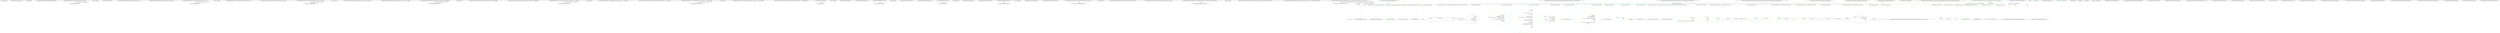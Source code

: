 digraph  {
n0 [cluster="lambda expression", label="Entry lambda expression", span="29-29"];
n1 [cluster="lambda expression", label="new BackgroundJobClient(JobStorage.Current)", span="29-29"];
n2 [cluster="lambda expression", label="Exit lambda expression", span="29-29"];
n3 [cluster="Hangfire.BackgroundJobClient.BackgroundJobClient(Hangfire.JobStorage)", label="Entry Hangfire.BackgroundJobClient.BackgroundJobClient(Hangfire.JobStorage)", span="48-48"];
n4 [cluster="Hangfire.BackgroundJob.Enqueue(System.Linq.Expressions.Expression<System.Action>)", label="Entry Hangfire.BackgroundJob.Enqueue(System.Linq.Expressions.Expression<System.Action>)", span="61-61"];
n5 [cluster="Hangfire.BackgroundJob.Enqueue(System.Linq.Expressions.Expression<System.Action>)", label="var client = ClientFactory()", span="63-63"];
n6 [cluster="Hangfire.BackgroundJob.Enqueue(System.Linq.Expressions.Expression<System.Action>)", label="return client.Enqueue(methodCall);", span="64-64"];
n8 [cluster="System.Func<TResult>.Invoke()", label="Entry System.Func<TResult>.Invoke()", span="0-0"];
n7 [cluster="Hangfire.BackgroundJob.Enqueue(System.Linq.Expressions.Expression<System.Action>)", label="Exit Hangfire.BackgroundJob.Enqueue(System.Linq.Expressions.Expression<System.Action>)", span="61-61"];
n9 [cluster="Hangfire.IBackgroundJobClient.Enqueue(System.Linq.Expressions.Expression<System.Action>)", label="Entry Hangfire.IBackgroundJobClient.Enqueue(System.Linq.Expressions.Expression<System.Action>)", span="36-36"];
n10 [cluster="Hangfire.BackgroundJob.Enqueue<T>(System.Linq.Expressions.Expression<System.Action<T>>)", label="Entry Hangfire.BackgroundJob.Enqueue<T>(System.Linq.Expressions.Expression<System.Action<T>>)", span="77-77"];
n11 [cluster="Hangfire.BackgroundJob.Enqueue<T>(System.Linq.Expressions.Expression<System.Action<T>>)", label="var client = ClientFactory()", span="79-79"];
n12 [cluster="Hangfire.BackgroundJob.Enqueue<T>(System.Linq.Expressions.Expression<System.Action<T>>)", label="return client.Enqueue(methodCall);", span="80-80"];
n13 [cluster="Hangfire.BackgroundJob.Enqueue<T>(System.Linq.Expressions.Expression<System.Action<T>>)", label="Exit Hangfire.BackgroundJob.Enqueue<T>(System.Linq.Expressions.Expression<System.Action<T>>)", span="77-77"];
n14 [cluster="Hangfire.IBackgroundJobClient.Enqueue<T>(System.Linq.Expressions.Expression<System.Action<T>>)", label="Entry Hangfire.IBackgroundJobClient.Enqueue<T>(System.Linq.Expressions.Expression<System.Action<T>>)", span="54-54"];
n15 [cluster="Hangfire.BackgroundJob.Schedule(System.Linq.Expressions.Expression<System.Action>, System.TimeSpan)", label="Entry Hangfire.BackgroundJob.Schedule(System.Linq.Expressions.Expression<System.Action>, System.TimeSpan)", span="91-91"];
n16 [cluster="Hangfire.BackgroundJob.Schedule(System.Linq.Expressions.Expression<System.Action>, System.TimeSpan)", label="var client = ClientFactory()", span="93-93"];
n17 [cluster="Hangfire.BackgroundJob.Schedule(System.Linq.Expressions.Expression<System.Action>, System.TimeSpan)", label="return client.Schedule(methodCall, delay);", span="94-94"];
n18 [cluster="Hangfire.BackgroundJob.Schedule(System.Linq.Expressions.Expression<System.Action>, System.TimeSpan)", label="Exit Hangfire.BackgroundJob.Schedule(System.Linq.Expressions.Expression<System.Action>, System.TimeSpan)", span="91-91"];
n19 [cluster="Hangfire.IBackgroundJobClient.Schedule(System.Linq.Expressions.Expression<System.Action>, System.TimeSpan)", label="Entry Hangfire.IBackgroundJobClient.Schedule(System.Linq.Expressions.Expression<System.Action>, System.TimeSpan)", span="69-69"];
n20 [cluster="Hangfire.BackgroundJob.Schedule(System.Linq.Expressions.Expression<System.Action>, System.DateTimeOffset)", label="Entry Hangfire.BackgroundJob.Schedule(System.Linq.Expressions.Expression<System.Action>, System.DateTimeOffset)", span="105-105"];
n21 [cluster="Hangfire.BackgroundJob.Schedule(System.Linq.Expressions.Expression<System.Action>, System.DateTimeOffset)", label="var client = ClientFactory()", span="107-107"];
n22 [cluster="Hangfire.BackgroundJob.Schedule(System.Linq.Expressions.Expression<System.Action>, System.DateTimeOffset)", label="return client.Schedule(methodCall, enqueueAt);", span="108-108"];
n23 [cluster="Hangfire.BackgroundJob.Schedule(System.Linq.Expressions.Expression<System.Action>, System.DateTimeOffset)", label="Exit Hangfire.BackgroundJob.Schedule(System.Linq.Expressions.Expression<System.Action>, System.DateTimeOffset)", span="105-105"];
n24 [cluster="Hangfire.IBackgroundJobClient.Schedule(System.Linq.Expressions.Expression<System.Action>, System.DateTimeOffset)", label="Entry Hangfire.IBackgroundJobClient.Schedule(System.Linq.Expressions.Expression<System.Action>, System.DateTimeOffset)", span="84-84"];
n25 [cluster="Hangfire.BackgroundJob.Schedule<T>(System.Linq.Expressions.Expression<System.Action<T>>, System.TimeSpan)", label="Entry Hangfire.BackgroundJob.Schedule<T>(System.Linq.Expressions.Expression<System.Action<T>>, System.TimeSpan)", span="120-120"];
n26 [cluster="Hangfire.BackgroundJob.Schedule<T>(System.Linq.Expressions.Expression<System.Action<T>>, System.TimeSpan)", label="var client = ClientFactory()", span="122-122"];
n27 [cluster="Hangfire.BackgroundJob.Schedule<T>(System.Linq.Expressions.Expression<System.Action<T>>, System.TimeSpan)", label="return client.Schedule(methodCall, delay);", span="123-123"];
n28 [cluster="Hangfire.BackgroundJob.Schedule<T>(System.Linq.Expressions.Expression<System.Action<T>>, System.TimeSpan)", label="Exit Hangfire.BackgroundJob.Schedule<T>(System.Linq.Expressions.Expression<System.Action<T>>, System.TimeSpan)", span="120-120"];
n29 [cluster="Hangfire.IBackgroundJobClient.Schedule<T>(System.Linq.Expressions.Expression<System.Action<T>>, System.TimeSpan)", label="Entry Hangfire.IBackgroundJobClient.Schedule<T>(System.Linq.Expressions.Expression<System.Action<T>>, System.TimeSpan)", span="104-104"];
n30 [cluster="Hangfire.BackgroundJob.Schedule<T>(System.Linq.Expressions.Expression<System.Action<T>>, System.DateTimeOffset)", label="Entry Hangfire.BackgroundJob.Schedule<T>(System.Linq.Expressions.Expression<System.Action<T>>, System.DateTimeOffset)", span="135-135"];
n31 [cluster="Hangfire.BackgroundJob.Schedule<T>(System.Linq.Expressions.Expression<System.Action<T>>, System.DateTimeOffset)", label="var client = ClientFactory()", span="137-137"];
n32 [cluster="Hangfire.BackgroundJob.Schedule<T>(System.Linq.Expressions.Expression<System.Action<T>>, System.DateTimeOffset)", label="return client.Schedule(methodCall, enqueueAt);", span="138-138"];
n33 [cluster="Hangfire.BackgroundJob.Schedule<T>(System.Linq.Expressions.Expression<System.Action<T>>, System.DateTimeOffset)", label="Exit Hangfire.BackgroundJob.Schedule<T>(System.Linq.Expressions.Expression<System.Action<T>>, System.DateTimeOffset)", span="135-135"];
n34 [cluster="Hangfire.IBackgroundJobClient.Schedule<T>(System.Linq.Expressions.Expression<System.Action<T>>, System.DateTimeOffset)", label="Entry Hangfire.IBackgroundJobClient.Schedule<T>(System.Linq.Expressions.Expression<System.Action<T>>, System.DateTimeOffset)", span="120-120"];
n35 [cluster="Hangfire.BackgroundJob.Delete(string)", label="Entry Hangfire.BackgroundJob.Delete(string)", span="149-149"];
n36 [cluster="Hangfire.BackgroundJob.Delete(string)", label="var client = ClientFactory()", span="151-151"];
n37 [cluster="Hangfire.BackgroundJob.Delete(string)", label="return client.Delete(jobId);", span="152-152"];
n38 [cluster="Hangfire.BackgroundJob.Delete(string)", label="Exit Hangfire.BackgroundJob.Delete(string)", span="149-149"];
n39 [cluster="Hangfire.IBackgroundJobClient.Delete(string)", label="Entry Hangfire.IBackgroundJobClient.Delete(string)", span="204-204"];
n40 [cluster="Hangfire.BackgroundJob.Delete(string, string)", label="Entry Hangfire.BackgroundJob.Delete(string, string)", span="165-165"];
n41 [cluster="Hangfire.BackgroundJob.Delete(string, string)", label="var client = ClientFactory()", span="167-167"];
n42 [cluster="Hangfire.BackgroundJob.Delete(string, string)", label="return client.Delete(jobId, fromState);", span="168-168"];
n43 [cluster="Hangfire.BackgroundJob.Delete(string, string)", label="Exit Hangfire.BackgroundJob.Delete(string, string)", span="165-165"];
n44 [cluster="Hangfire.IBackgroundJobClient.Delete(string, string)", label="Entry Hangfire.IBackgroundJobClient.Delete(string, string)", span="233-233"];
n45 [cluster="Hangfire.BackgroundJob.Requeue(string)", label="Entry Hangfire.BackgroundJob.Requeue(string)", span="178-178"];
n46 [cluster="Hangfire.BackgroundJob.Requeue(string)", label="var client = ClientFactory()", span="180-180"];
n47 [cluster="Hangfire.BackgroundJob.Requeue(string)", label="return client.Requeue(jobId);", span="181-181"];
n48 [cluster="Hangfire.BackgroundJob.Requeue(string)", label="Exit Hangfire.BackgroundJob.Requeue(string)", span="178-178"];
n49 [cluster="Hangfire.IBackgroundJobClient.Requeue(string)", label="Entry Hangfire.IBackgroundJobClient.Requeue(string)", span="249-249"];
n50 [cluster="Hangfire.BackgroundJob.Requeue(string, string)", label="Entry Hangfire.BackgroundJob.Requeue(string, string)", span="194-194"];
n51 [cluster="Hangfire.BackgroundJob.Requeue(string, string)", label="var client = ClientFactory()", span="196-196"];
n52 [cluster="Hangfire.BackgroundJob.Requeue(string, string)", label="return client.Requeue(jobId, fromState);", span="197-197"];
n53 [cluster="Hangfire.BackgroundJob.Requeue(string, string)", label="Exit Hangfire.BackgroundJob.Requeue(string, string)", span="194-194"];
n54 [cluster="Hangfire.IBackgroundJobClient.Requeue(string, string)", label="Entry Hangfire.IBackgroundJobClient.Requeue(string, string)", span="265-265"];
n55 [cluster="Hangfire.BackgroundJob.ContinueWith(string, System.Linq.Expressions.Expression<System.Action>)", label="Entry Hangfire.BackgroundJob.ContinueWith(string, System.Linq.Expressions.Expression<System.Action>)", span="200-200"];
n56 [cluster="Hangfire.BackgroundJob.ContinueWith(string, System.Linq.Expressions.Expression<System.Action>)", label="var client = ClientFactory()", span="202-202"];
n57 [cluster="Hangfire.BackgroundJob.ContinueWith(string, System.Linq.Expressions.Expression<System.Action>)", label="return client.ContinueWith(parentId, methodCall);", span="203-203"];
n58 [cluster="Hangfire.BackgroundJob.ContinueWith(string, System.Linq.Expressions.Expression<System.Action>)", label="Exit Hangfire.BackgroundJob.ContinueWith(string, System.Linq.Expressions.Expression<System.Action>)", span="200-200"];
n59 [cluster="Hangfire.IBackgroundJobClient.ContinueWith(string, System.Linq.Expressions.Expression<System.Action>)", label="Entry Hangfire.IBackgroundJobClient.ContinueWith(string, System.Linq.Expressions.Expression<System.Action>)", span="273-273"];
n60 [cluster="Hangfire.BackgroundJob.ContinueWith(string, System.Linq.Expressions.Expression<System.Action>, Hangfire.JobContinuationOptions)", label="Entry Hangfire.BackgroundJob.ContinueWith(string, System.Linq.Expressions.Expression<System.Action>, Hangfire.JobContinuationOptions)", span="206-206"];
n61 [cluster="Hangfire.BackgroundJob.ContinueWith(string, System.Linq.Expressions.Expression<System.Action>, Hangfire.JobContinuationOptions)", label="var client = ClientFactory()", span="208-208"];
n62 [cluster="Hangfire.BackgroundJob.ContinueWith(string, System.Linq.Expressions.Expression<System.Action>, Hangfire.JobContinuationOptions)", label="return client.ContinueWith(parentId, methodCall, options);", span="209-209"];
n63 [cluster="Hangfire.BackgroundJob.ContinueWith(string, System.Linq.Expressions.Expression<System.Action>, Hangfire.JobContinuationOptions)", label="Exit Hangfire.BackgroundJob.ContinueWith(string, System.Linq.Expressions.Expression<System.Action>, Hangfire.JobContinuationOptions)", span="206-206"];
n64 [cluster="Hangfire.IBackgroundJobClient.ContinueWith(string, System.Linq.Expressions.Expression<System.Action>, Hangfire.JobContinuationOptions)", label="Entry Hangfire.IBackgroundJobClient.ContinueWith(string, System.Linq.Expressions.Expression<System.Action>, Hangfire.JobContinuationOptions)", span="288-288"];
m1_2 [cluster="Hangfire.MsmqExtensions.UseMsmqQueues(Hangfire.IGlobalConfiguration<Hangfire.SqlServer.SqlServerStorage>, string, params string[])", color=green, community=0, file="MsmqExtensions.cs", label="configuration.Entry.QueueProviders.Add(provider, queues)", prediction=0, span="29-29"];
m1_0 [cluster="Hangfire.MsmqExtensions.UseMsmqQueues(Hangfire.IGlobalConfiguration<Hangfire.SqlServer.SqlServerStorage>, string, params string[])", file="MsmqExtensions.cs", label="Entry Hangfire.MsmqExtensions.UseMsmqQueues(Hangfire.IGlobalConfiguration<Hangfire.SqlServer.SqlServerStorage>, string, params string[])", span="24-24"];
m1_1 [cluster="Hangfire.MsmqExtensions.UseMsmqQueues(Hangfire.IGlobalConfiguration<Hangfire.SqlServer.SqlServerStorage>, string, params string[])", file="MsmqExtensions.cs", label="var provider = new MsmqJobQueueProvider(pathPattern, queues)", span="28-28"];
m1_3 [cluster="Hangfire.MsmqExtensions.UseMsmqQueues(Hangfire.IGlobalConfiguration<Hangfire.SqlServer.SqlServerStorage>, string, params string[])", color=green, community=0, file="MsmqExtensions.cs", label="return configuration;", prediction=0, span="31-31"];
m1_4 [cluster="Hangfire.MsmqExtensions.UseMsmqQueues(Hangfire.IGlobalConfiguration<Hangfire.SqlServer.SqlServerStorage>, string, params string[])", file="MsmqExtensions.cs", label="Exit Hangfire.MsmqExtensions.UseMsmqQueues(Hangfire.IGlobalConfiguration<Hangfire.SqlServer.SqlServerStorage>, string, params string[])", span="24-24"];
m1_5 [cluster="Hangfire.SqlServer.Msmq.MsmqJobQueueProvider.MsmqJobQueueProvider(string, System.Collections.Generic.IEnumerable<string>)", file="MsmqExtensions.cs", label="Entry Hangfire.SqlServer.Msmq.MsmqJobQueueProvider.MsmqJobQueueProvider(string, System.Collections.Generic.IEnumerable<string>)", span="26-26"];
m1_6 [cluster="Hangfire.SqlServer.PersistentJobQueueProviderCollection.Add(Hangfire.SqlServer.IPersistentJobQueueProvider, System.Collections.Generic.IEnumerable<string>)", file="MsmqExtensions.cs", label="Entry Hangfire.SqlServer.PersistentJobQueueProviderCollection.Add(Hangfire.SqlServer.IPersistentJobQueueProvider, System.Collections.Generic.IEnumerable<string>)", span="40-40"];
m2_0 [cluster="Hangfire.Server.IJobPerformanceProcess.Run(Hangfire.Server.PerformContext)", file="Program.cs", label="Entry Hangfire.Server.IJobPerformanceProcess.Run(Hangfire.Server.PerformContext)", span="20-20"];
m2_1 [cluster="Hangfire.Server.IJobPerformanceProcess.Run(Hangfire.Server.PerformContext)", file="Program.cs", label="Exit Hangfire.Server.IJobPerformanceProcess.Run(Hangfire.Server.PerformContext)", span="20-20"];
m3_71 [cluster="Hangfire.Storage.IStorageConnection.GetStateData(string)", file="RetriesPage.generated.cs", label="Entry Hangfire.Storage.IStorageConnection.GetStateData(string)", span="45-45"];
m3_63 [cluster="Hangfire.JobStorage.GetConnection()", file="RetriesPage.generated.cs", label="Entry Hangfire.JobStorage.GetConnection()", span="56-56"];
m3_0 [cluster="HangFire.Storage.Monitoring.JobList<TDto>.JobList(System.Collections.Generic.IEnumerable<System.Collections.Generic.KeyValuePair<string, TDto>>)", file="RetriesPage.generated.cs", label="Entry HangFire.Storage.Monitoring.JobList<TDto>.JobList(System.Collections.Generic.IEnumerable<System.Collections.Generic.KeyValuePair<string, TDto>>)", span="6-6"];
m3_10 [cluster="Hangfire.Dashboard.Pages.RetriesPage.Execute()", color=green, community=0, file="RetriesPage.generated.cs", label="pager = new Pager(from, perPage, storageConnection.GetSetCount(''retries''))", prediction=2, span="82-82"];
m3_4 [cluster="Hangfire.Dashboard.Pages.RetriesPage.Execute()", file="RetriesPage.generated.cs", label="int.TryParse(Query(''from''), out from)", span="72-72"];
m3_5 [cluster="Hangfire.Dashboard.Pages.RetriesPage.Execute()", file="RetriesPage.generated.cs", label="int.TryParse(Query(''count''), out perPage)", span="73-73"];
m3_9 [cluster="Hangfire.Dashboard.Pages.RetriesPage.Execute()", file="RetriesPage.generated.cs", label="var storageConnection = connection as JobStorageConnection", span="80-80"];
m3_11 [cluster="Hangfire.Dashboard.Pages.RetriesPage.Execute()", color=green, community=0, file="RetriesPage.generated.cs", label="jobIds = storageConnection.GetRangeFromSet(''retries'', pager.FromRecord, pager.FromRecord + pager.RecordsPerPage - 1)", prediction=3, span="83-83"];
m3_20 [cluster="Hangfire.Dashboard.Pages.RetriesPage.Execute()", color=green, community=0, file="RetriesPage.generated.cs", label="Write(Html.PerPageSelector(pager))", prediction=2, span="158-158"];
m3_55 [cluster="Hangfire.Dashboard.Pages.RetriesPage.Execute()", file="RetriesPage.generated.cs", label="Write(Html.Paginator(pager))", span="365-365"];
m3_6 [cluster="Hangfire.Dashboard.Pages.RetriesPage.Execute()", color=green, community=0, file="RetriesPage.generated.cs", label="Pager pager", prediction=5, span="75-75"];
m3_7 [cluster="Hangfire.Dashboard.Pages.RetriesPage.Execute()", color=green, community=0, file="RetriesPage.generated.cs", label="List<string> jobIds", prediction=6, span="76-76"];
m3_8 [cluster="Hangfire.Dashboard.Pages.RetriesPage.Execute()", file="RetriesPage.generated.cs", label="var connection = Storage.GetConnection()", span="78-78"];
m3_12 [cluster="Hangfire.Dashboard.Pages.RetriesPage.Execute()", file="RetriesPage.generated.cs", label="WriteLiteral(''\r\n<div class=\''row\''>\r\n    <div class=\''col-md-12\''>\r\n        <h1 class=\''page-header\'''' +\r\n''>Retries</h1>\r\n'')", span="90-91"];
m3_13 [cluster="Hangfire.Dashboard.Pages.RetriesPage.Execute()", file="RetriesPage.generated.cs", label="jobIds.Count == 0", span="96-96"];
m3_22 [cluster="Hangfire.Dashboard.Pages.RetriesPage.Execute()", file="RetriesPage.generated.cs", label=jobIds, span="186-186"];
m3_19 [cluster="Hangfire.Dashboard.Pages.RetriesPage.Execute()", color=green, community=0, file="RetriesPage.generated.cs", label="WriteLiteral(@''''''\r\n                            data-loading-text=''''Deleting...''''\r\n                            data-confirm=''''Do you really want to DELETE ALL selected jobs?''''\r\n                            disabled=''''disabled''''>\r\n                        <span class=''''glyphicon glyphicon-remove''''></span>\r\n                        Delete selected\r\n                    </button>\r\n\r\n                    '')", prediction=2, span="145-153"];
m3_21 [cluster="Hangfire.Dashboard.Pages.RetriesPage.Execute()", color=green, community=0, file="RetriesPage.generated.cs", label="WriteLiteral(@''\r\n                </div>\r\n\r\n                <table class=''''table table-hover''''>\r\n                    <thead>\r\n                    <tr>\r\n                        <th class=''''min-width''''>\r\n                            <input type=''''checkbox'''' class=''''js-jobs-list-select-all''''/>\r\n                        </th>\r\n                        <th class=''''min-width''''>Id</th>\r\n                        <th class=''''min-width''''>State</th>\r\n                        <th>Job</th>\r\n                        <th>Reason</th>\r\n                        <th class=''''align-right''''>Retry</th>\r\n                        <th class=''''align-right''''>Created</th>\r\n                    </tr>\r\n                    </thead>\r\n                    <tbody>\r\n'')", prediction=2, span="163-181"];
m3_15 [cluster="Hangfire.Dashboard.Pages.RetriesPage.Execute()", color=green, community=0, file="RetriesPage.generated.cs", label="WriteLiteral(''            <div class=\''js-jobs-list\''>\r\n                <div class=\''btn-toolbar b'' +\r\n''tn-toolbar-top\''>\r\n                    <button class=\''js-jobs-list-command btn bt'' +\r\n''n-sm btn-primary\''\r\n                            data-url=\'''')", prediction=2, span="115-117"];
m3_16 [cluster="Hangfire.Dashboard.Pages.RetriesPage.Execute()", color=green, community=0, file="RetriesPage.generated.cs", label="Write(Url.To(''/jobs/scheduled/enqueue''))", prediction=2, span="122-122"];
m3_17 [cluster="Hangfire.Dashboard.Pages.RetriesPage.Execute()", color=green, community=0, file="RetriesPage.generated.cs", label="WriteLiteral(@''''''\r\n                            data-loading-text=''''Enqueueing...''''\r\n                            disabled=''''disabled''''>\r\n                        <span class=''''glyphicon glyphicon-repeat''''></span>\r\n                        Enqueue jobs\r\n                    </button>\r\n\r\n                    <button class=''''js-jobs-list-command btn btn-sm btn-default''''\r\n                            data-url='''''')", prediction=2, span="127-135"];
m3_18 [cluster="Hangfire.Dashboard.Pages.RetriesPage.Execute()", color=green, community=0, file="RetriesPage.generated.cs", label="Write(Url.To(''/jobs/scheduled/delete''))", prediction=2, span="140-140"];
m3_54 [cluster="Hangfire.Dashboard.Pages.RetriesPage.Execute()", color=green, community=0, file="RetriesPage.generated.cs", label="WriteLiteral(''                    </tbody>\r\n                </table>\r\n\r\n                '')", prediction=2, span="360-360"];
m3_26 [cluster="Hangfire.Dashboard.Pages.RetriesPage.Execute()", color=green, community=0, file="RetriesPage.generated.cs", label="jobData = connection.GetJobData(jobId)", prediction=2, span="193-193"];
m3_25 [cluster="Hangfire.Dashboard.Pages.RetriesPage.Execute()", color=green, community=0, file="RetriesPage.generated.cs", label="var connection = Storage.GetConnection()", prediction=15, span="191-191"];
m3_27 [cluster="Hangfire.Dashboard.Pages.RetriesPage.Execute()", color=green, community=0, file="RetriesPage.generated.cs", label="stateData = connection.GetStateData(jobId)", prediction=2, span="194-194"];
m3_29 [cluster="Hangfire.Dashboard.Pages.RetriesPage.Execute()", file="RetriesPage.generated.cs", label="Write(jobData != null ? ''hover'' : null)", span="206-206"];
m3_35 [cluster="Hangfire.Dashboard.Pages.RetriesPage.Execute()", color=green, community=0, file="RetriesPage.generated.cs", label="jobData == null", prediction=2, span="238-238"];
m3_38 [cluster="Hangfire.Dashboard.Pages.RetriesPage.Execute()", color=green, community=0, file="RetriesPage.generated.cs", label="Write(Html.StateLabel(jobData.State))", prediction=2, span="262-262"];
m3_41 [cluster="Hangfire.Dashboard.Pages.RetriesPage.Execute()", file="RetriesPage.generated.cs", label="Write(Html.JobNameLink(jobId, jobData.Job))", span="276-276"];
m3_51 [cluster="Hangfire.Dashboard.Pages.RetriesPage.Execute()", file="RetriesPage.generated.cs", label="Write(Html.RelativeTime(jobData.CreatedAt))", span="335-335"];
m3_28 [cluster="Hangfire.Dashboard.Pages.RetriesPage.Execute()", file="RetriesPage.generated.cs", label="WriteLiteral(''                        <tr class=\''js-jobs-list-row '')", span="201-201"];
m3_44 [cluster="Hangfire.Dashboard.Pages.RetriesPage.Execute()", color=green, community=0, file="RetriesPage.generated.cs", label="Write(stateData != null ? stateData.Reason : null)", prediction=2, span="290-290"];
m3_47 [cluster="Hangfire.Dashboard.Pages.RetriesPage.Execute()", file="RetriesPage.generated.cs", label="stateData != null && stateData.Data.ContainsKey(''EnqueueAt'')", span="304-304"];
m3_48 [cluster="Hangfire.Dashboard.Pages.RetriesPage.Execute()", file="RetriesPage.generated.cs", label="Write(Html.RelativeTime(JobHelper.DeserializeDateTime(stateData.Data[''EnqueueAt''])))", span="312-312"];
m3_31 [cluster="Hangfire.Dashboard.Pages.RetriesPage.Execute()", color=green, community=0, file="RetriesPage.generated.cs", label="Write(jobId)", prediction=2, span="217-217"];
m3_30 [cluster="Hangfire.Dashboard.Pages.RetriesPage.Execute()", color=green, community=0, file="RetriesPage.generated.cs", label="WriteLiteral(''\''>\r\n                            <td>\r\n                                <input type'' +\r\n''=\''checkbox\'' class=\''js-jobs-list-checkbox\'' name=\''jobs[]\'' value=\'''')", prediction=2, span="211-212"];
m3_32 [cluster="Hangfire.Dashboard.Pages.RetriesPage.Execute()", color=green, community=0, file="RetriesPage.generated.cs", label="WriteLiteral(''\''/>\r\n                            </td>\r\n                            <td class=\''mi'' +\r\n''n-width\''>\r\n                                '')", prediction=2, span="222-223"];
m3_24 [cluster="Hangfire.Dashboard.Pages.RetriesPage.Execute()", file="RetriesPage.generated.cs", label="StateData stateData", span="189-189"];
m3_34 [cluster="Hangfire.Dashboard.Pages.RetriesPage.Execute()", color=green, community=0, file="RetriesPage.generated.cs", label="WriteLiteral(''\r\n                            </td>\r\n'')", prediction=2, span="233-233"];
m3_36 [cluster="Hangfire.Dashboard.Pages.RetriesPage.Execute()", file="RetriesPage.generated.cs", label="WriteLiteral(''                                <td colspan=\''5\''><em>Job expired.</em></td>\r\n'')", span="244-244"];
m3_37 [cluster="Hangfire.Dashboard.Pages.RetriesPage.Execute()", color=green, community=0, file="RetriesPage.generated.cs", label="WriteLiteral(''                                <td class=\''min-width\''>\r\n                         '' +\r\n''           '')", prediction=2, span="256-257"];
m3_39 [cluster="Hangfire.Dashboard.Pages.RetriesPage.Execute()", color=green, community=0, file="RetriesPage.generated.cs", label="WriteLiteral(''\r\n                                </td>\r\n'')", prediction=2, span="267-267"];
m3_43 [cluster="Hangfire.Dashboard.Pages.RetriesPage.Execute()", file="RetriesPage.generated.cs", label="WriteLiteral(''                                <td>\r\n                                    '')", span="285-285"];
m3_45 [cluster="Hangfire.Dashboard.Pages.RetriesPage.Execute()", color=green, community=0, file="RetriesPage.generated.cs", label="WriteLiteral(''\r\n                                </td>\r\n'')", prediction=2, span="295-295"];
m3_33 [cluster="Hangfire.Dashboard.Pages.RetriesPage.Execute()", file="RetriesPage.generated.cs", label="Write(Html.JobIdLink(jobId))", span="228-228"];
m3_40 [cluster="Hangfire.Dashboard.Pages.RetriesPage.Execute()", file="RetriesPage.generated.cs", label="WriteLiteral(''                                <td>\r\n                                    '')", span="271-271"];
m3_46 [cluster="Hangfire.Dashboard.Pages.RetriesPage.Execute()", file="RetriesPage.generated.cs", label="WriteLiteral(''                                <td class=\''align-right\''>\r\n'')", span="299-299"];
m3_3 [cluster="Hangfire.Dashboard.Pages.RetriesPage.Execute()", file="RetriesPage.generated.cs", label="int from, perPage", span="70-70"];
m3_56 [cluster="Hangfire.Dashboard.Pages.RetriesPage.Execute()", file="RetriesPage.generated.cs", label="WriteLiteral(''\r\n            </div>\r\n'')", span="370-370"];
m3_14 [cluster="Hangfire.Dashboard.Pages.RetriesPage.Execute()", file="RetriesPage.generated.cs", label="WriteLiteral(''            <div class=\''alert alert-success\''>\r\n                All is OK – you ha'' +\r\n''ve no retries.\r\n            </div>\r\n'')", span="102-103"];
m3_53 [cluster="Hangfire.Dashboard.Pages.RetriesPage.Execute()", file="RetriesPage.generated.cs", label="WriteLiteral(''                        </tr>\r\n'')", span="350-350"];
m3_23 [cluster="Hangfire.Dashboard.Pages.RetriesPage.Execute()", file="RetriesPage.generated.cs", label="JobData jobData", span="188-188"];
m3_1 [cluster="HangFire.Storage.Monitoring.JobList<TDto>.JobList(System.Collections.Generic.IEnumerable<System.Collections.Generic.KeyValuePair<string, TDto>>)", file="RetriesPage.generated.cs", label="Exit HangFire.Storage.Monitoring.JobList<TDto>.JobList(System.Collections.Generic.IEnumerable<System.Collections.Generic.KeyValuePair<string, TDto>>)", span="6-6"];
m3_2 [cluster="Hangfire.Dashboard.Pages.RetriesPage.Execute()", file="RetriesPage.generated.cs", label="Layout = new LayoutPage(''Retries'')", span="68-68"];
m3_42 [cluster="Hangfire.Dashboard.Pages.RetriesPage.Execute()", file="RetriesPage.generated.cs", label="WriteLiteral(''\r\n                                </td>\r\n'')", span="281-281"];
m3_49 [cluster="Hangfire.Dashboard.Pages.RetriesPage.Execute()", file="RetriesPage.generated.cs", label="WriteLiteral(''                                </td>\r\n'')", span="325-325"];
m3_50 [cluster="Hangfire.Dashboard.Pages.RetriesPage.Execute()", file="RetriesPage.generated.cs", label="WriteLiteral(''                                <td class=\''align-right\''>\r\n                       '' +\r\n''             '')", span="329-330"];
m3_52 [cluster="Hangfire.Dashboard.Pages.RetriesPage.Execute()", file="RetriesPage.generated.cs", label="WriteLiteral(''\r\n                                </td>\r\n'')", span="340-340"];
m3_57 [cluster="Hangfire.Dashboard.Pages.RetriesPage.Execute()", file="RetriesPage.generated.cs", label="WriteLiteral(''    </div>\r\n</div>'')", span="380-380"];
m3_58 [cluster="Hangfire.Dashboard.Pages.RetriesPage.Execute()", file="RetriesPage.generated.cs", label="Exit Hangfire.Dashboard.Pages.RetriesPage.Execute()", span="52-52"];
m3_78 [cluster="Hangfire.Dashboard.HtmlHelper.Paginator(Hangfire.Dashboard.Pager)", file="RetriesPage.generated.cs", label="Entry Hangfire.Dashboard.HtmlHelper.Paginator(Hangfire.Dashboard.Pager)", span="70-70"];
m3_67 [cluster="Hangfire.Dashboard.UrlHelper.To(string)", file="RetriesPage.generated.cs", label="Entry Hangfire.Dashboard.UrlHelper.To(string)", span="33-33"];
m3_60 [cluster="Hangfire.Dashboard.Pages.LayoutPage.LayoutPage(string)", file="RetriesPage.generated.cs", label="Entry Hangfire.Dashboard.Pages.LayoutPage.LayoutPage(string)", span="4-4"];
m3_66 [cluster="Hangfire.Storage.JobStorageConnection.GetRangeFromSet(string, int, int)", file="RetriesPage.generated.cs", label="Entry Hangfire.Storage.JobStorageConnection.GetRangeFromSet(string, int, int)", span="58-58"];
m3_59 [cluster="Hangfire.Dashboard.RazorPage.WriteLiteral(string)", file="RetriesPage.generated.cs", label="Entry Hangfire.Dashboard.RazorPage.WriteLiteral(string)", span="104-104"];
m3_61 [cluster="Hangfire.Dashboard.RazorPage.Query(string)", file="RetriesPage.generated.cs", label="Entry Hangfire.Dashboard.RazorPage.Query(string)", span="65-65"];
m3_70 [cluster="Hangfire.Storage.IStorageConnection.GetJobData(string)", file="RetriesPage.generated.cs", label="Entry Hangfire.Storage.IStorageConnection.GetJobData(string)", span="42-42"];
m3_62 [cluster="int.TryParse(string, out int)", file="RetriesPage.generated.cs", label="Entry int.TryParse(string, out int)", span="0-0"];
m3_64 [cluster="Hangfire.Dashboard.Pager.Pager(int, int, long)", file="RetriesPage.generated.cs", label="Entry Hangfire.Dashboard.Pager.Pager(int, int, long)", span="29-29"];
m3_76 [cluster="Hangfire.Common.JobHelper.DeserializeDateTime(string)", file="RetriesPage.generated.cs", label="Entry Hangfire.Common.JobHelper.DeserializeDateTime(string)", span="73-73"];
m3_77 [cluster="Hangfire.Dashboard.HtmlHelper.RelativeTime(System.DateTime)", file="RetriesPage.generated.cs", label="Entry Hangfire.Dashboard.HtmlHelper.RelativeTime(System.DateTime)", span="154-154"];
m3_75 [cluster="System.Collections.Generic.IDictionary<TKey, TValue>.ContainsKey(TKey)", file="RetriesPage.generated.cs", label="Entry System.Collections.Generic.IDictionary<TKey, TValue>.ContainsKey(TKey)", span="0-0"];
m3_73 [cluster="Hangfire.Dashboard.HtmlHelper.StateLabel(string)", file="RetriesPage.generated.cs", label="Entry Hangfire.Dashboard.HtmlHelper.StateLabel(string)", span="126-126"];
m3_69 [cluster="Hangfire.Dashboard.HtmlHelper.PerPageSelector(Hangfire.Dashboard.Pager)", file="RetriesPage.generated.cs", label="Entry Hangfire.Dashboard.HtmlHelper.PerPageSelector(Hangfire.Dashboard.Pager)", span="76-76"];
m3_74 [cluster="Hangfire.Dashboard.HtmlHelper.JobNameLink(string, Hangfire.Common.Job)", file="RetriesPage.generated.cs", label="Entry Hangfire.Dashboard.HtmlHelper.JobNameLink(string, Hangfire.Common.Job)", span="146-146"];
m3_72 [cluster="Hangfire.Dashboard.HtmlHelper.JobIdLink(string)", file="RetriesPage.generated.cs", label="Entry Hangfire.Dashboard.HtmlHelper.JobIdLink(string)", span="139-139"];
m3_68 [cluster="Hangfire.Dashboard.RazorPage.Write(object)", file="RetriesPage.generated.cs", label="Entry Hangfire.Dashboard.RazorPage.Write(object)", span="111-111"];
m3_65 [cluster="Hangfire.Storage.JobStorageConnection.GetSetCount(string)", file="RetriesPage.generated.cs", label="Entry Hangfire.Storage.JobStorageConnection.GetSetCount(string)", span="53-53"];
m3_79 [file="RetriesPage.generated.cs", label="Hangfire.Dashboard.Pages.RetriesPage", span=""];
n4 -> n6  [color=darkseagreen4, key=1, label="System.Linq.Expressions.Expression<System.Action>", style=dashed];
n10 -> n12  [color=darkseagreen4, key=1, label="System.Linq.Expressions.Expression<System.Action<T>>", style=dashed];
n15 -> n17  [color=darkseagreen4, key=1, label="System.Linq.Expressions.Expression<System.Action>", style=dashed];
n20 -> n22  [color=darkseagreen4, key=1, label="System.Linq.Expressions.Expression<System.Action>", style=dashed];
n25 -> n27  [color=darkseagreen4, key=1, label="System.Linq.Expressions.Expression<System.Action<T>>", style=dashed];
n30 -> n32  [color=darkseagreen4, key=1, label="System.Linq.Expressions.Expression<System.Action<T>>", style=dashed];
n35 -> n37  [color=darkseagreen4, key=1, label=string, style=dashed];
n40 -> n42  [color=darkseagreen4, key=1, label=string, style=dashed];
n45 -> n47  [color=darkseagreen4, key=1, label=string, style=dashed];
n50 -> n52  [color=darkseagreen4, key=1, label=string, style=dashed];
n55 -> n57  [color=darkseagreen4, key=1, label=string, style=dashed];
n60 -> n62  [color=darkseagreen4, key=1, label=string, style=dashed];
m1_0 -> m1_2  [color=green, key=1, label="Hangfire.IGlobalConfiguration<Hangfire.SqlServer.SqlServerStorage>", style=dashed];
m1_0 -> m1_3  [color=green, key=1, label="Hangfire.IGlobalConfiguration<Hangfire.SqlServer.SqlServerStorage>", style=dashed];
m3_10 -> m3_20  [color=green, key=1, label=pager, style=dashed];
m3_10 -> m3_55  [color=green, key=1, label=pager, style=dashed];
m3_11 -> m3_13  [color=green, key=1, label=jobIds, style=dashed];
m3_11 -> m3_22  [color=green, key=1, label=jobIds, style=dashed];
m3_22 -> m3_31  [color=green, key=1, label=jobId, style=dashed];
m3_22 -> m3_33  [color=darkseagreen4, key=1, label=jobId, style=dashed];
m3_22 -> m3_41  [color=darkseagreen4, key=1, label=jobId, style=dashed];
m3_26 -> m3_29  [color=green, key=1, label=jobData, style=dashed];
m3_26 -> m3_35  [color=green, key=1, label=jobData, style=dashed];
m3_26 -> m3_38  [color=green, key=1, label=jobData, style=dashed];
m3_26 -> m3_41  [color=green, key=1, label=jobData, style=dashed];
m3_26 -> m3_51  [color=green, key=1, label=jobData, style=dashed];
m3_27 -> m3_44  [color=green, key=1, label=stateData, style=dashed];
m3_27 -> m3_47  [color=green, key=1, label=stateData, style=dashed];
m3_27 -> m3_48  [color=green, key=1, label=stateData, style=dashed];
m3_79 -> m3_20  [color=green, key=1, label="Hangfire.Dashboard.Pages.RetriesPage", style=dashed];
m3_79 -> m3_15  [color=green, key=1, label="Hangfire.Dashboard.Pages.RetriesPage", style=dashed];
m3_79 -> m3_16  [color=green, key=1, label="Hangfire.Dashboard.Pages.RetriesPage", style=dashed];
m3_79 -> m3_17  [color=green, key=1, label="Hangfire.Dashboard.Pages.RetriesPage", style=dashed];
m3_79 -> m3_18  [color=green, key=1, label="Hangfire.Dashboard.Pages.RetriesPage", style=dashed];
m3_79 -> m3_19  [color=green, key=1, label="Hangfire.Dashboard.Pages.RetriesPage", style=dashed];
m3_79 -> m3_21  [color=green, key=1, label="Hangfire.Dashboard.Pages.RetriesPage", style=dashed];
m3_79 -> m3_54  [color=green, key=1, label="Hangfire.Dashboard.Pages.RetriesPage", style=dashed];
m3_79 -> m3_31  [color=green, key=1, label="Hangfire.Dashboard.Pages.RetriesPage", style=dashed];
m3_79 -> m3_38  [color=green, key=1, label="Hangfire.Dashboard.Pages.RetriesPage", style=dashed];
m3_79 -> m3_44  [color=green, key=1, label="Hangfire.Dashboard.Pages.RetriesPage", style=dashed];
m3_79 -> m3_30  [color=green, key=1, label="Hangfire.Dashboard.Pages.RetriesPage", style=dashed];
m3_79 -> m3_32  [color=green, key=1, label="Hangfire.Dashboard.Pages.RetriesPage", style=dashed];
m3_79 -> m3_34  [color=green, key=1, label="Hangfire.Dashboard.Pages.RetriesPage", style=dashed];
m3_79 -> m3_37  [color=green, key=1, label="Hangfire.Dashboard.Pages.RetriesPage", style=dashed];
m3_79 -> m3_39  [color=green, key=1, label="Hangfire.Dashboard.Pages.RetriesPage", style=dashed];
m3_79 -> m3_45  [color=green, key=1, label="Hangfire.Dashboard.Pages.RetriesPage", style=dashed];
m3_79 -> m3_4  [color=darkseagreen4, key=1, label="Hangfire.Dashboard.Pages.RetriesPage", style=dashed];
m3_79 -> m3_5  [color=darkseagreen4, key=1, label="Hangfire.Dashboard.Pages.RetriesPage", style=dashed];
m3_79 -> m3_55  [color=darkseagreen4, key=1, label="Hangfire.Dashboard.Pages.RetriesPage", style=dashed];
m3_79 -> m3_12  [color=darkseagreen4, key=1, label="Hangfire.Dashboard.Pages.RetriesPage", style=dashed];
m3_79 -> m3_1  [color=darkseagreen4, key=1, label="Hangfire.Dashboard.Pages.RetriesPage", style=dashed];
m3_79 -> m3_14  [color=darkseagreen4, key=1, label="Hangfire.Dashboard.Pages.RetriesPage", style=dashed];
m3_79 -> m3_28  [color=darkseagreen4, key=1, label="Hangfire.Dashboard.Pages.RetriesPage", style=dashed];
m3_79 -> m3_29  [color=darkseagreen4, key=1, label="Hangfire.Dashboard.Pages.RetriesPage", style=dashed];
m3_79 -> m3_33  [color=darkseagreen4, key=1, label="Hangfire.Dashboard.Pages.RetriesPage", style=dashed];
m3_79 -> m3_36  [color=darkseagreen4, key=1, label="Hangfire.Dashboard.Pages.RetriesPage", style=dashed];
m3_79 -> m3_40  [color=darkseagreen4, key=1, label="Hangfire.Dashboard.Pages.RetriesPage", style=dashed];
m3_79 -> m3_41  [color=darkseagreen4, key=1, label="Hangfire.Dashboard.Pages.RetriesPage", style=dashed];
m3_79 -> m3_42  [color=darkseagreen4, key=1, label="Hangfire.Dashboard.Pages.RetriesPage", style=dashed];
m3_79 -> m3_43  [color=darkseagreen4, key=1, label="Hangfire.Dashboard.Pages.RetriesPage", style=dashed];
m3_79 -> m3_46  [color=darkseagreen4, key=1, label="Hangfire.Dashboard.Pages.RetriesPage", style=dashed];
m3_79 -> m3_48  [color=darkseagreen4, key=1, label="Hangfire.Dashboard.Pages.RetriesPage", style=dashed];
m3_79 -> m3_49  [color=darkseagreen4, key=1, label="Hangfire.Dashboard.Pages.RetriesPage", style=dashed];
m3_79 -> m3_50  [color=darkseagreen4, key=1, label="Hangfire.Dashboard.Pages.RetriesPage", style=dashed];
m3_79 -> m3_51  [color=darkseagreen4, key=1, label="Hangfire.Dashboard.Pages.RetriesPage", style=dashed];
m3_79 -> m3_52  [color=darkseagreen4, key=1, label="Hangfire.Dashboard.Pages.RetriesPage", style=dashed];
m3_79 -> m3_53  [color=darkseagreen4, key=1, label="Hangfire.Dashboard.Pages.RetriesPage", style=dashed];
m3_79 -> m3_56  [color=darkseagreen4, key=1, label="Hangfire.Dashboard.Pages.RetriesPage", style=dashed];
m3_79 -> m3_57  [color=darkseagreen4, key=1, label="Hangfire.Dashboard.Pages.RetriesPage", style=dashed];
}

